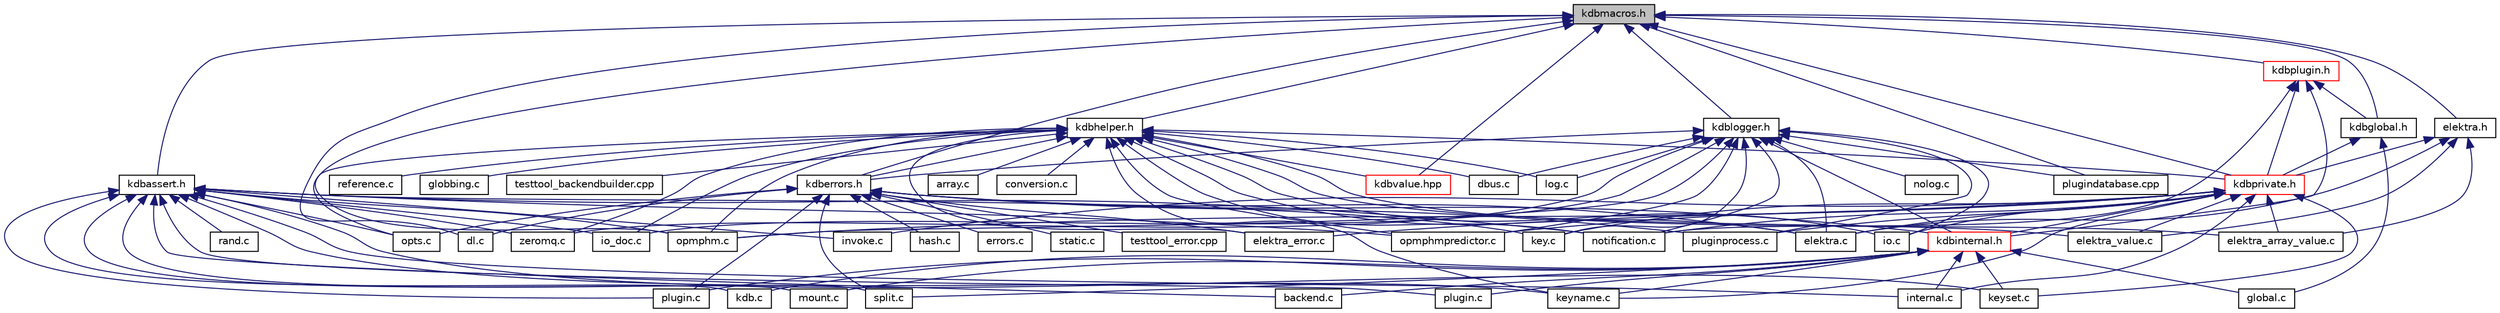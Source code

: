 digraph "kdbmacros.h"
{
 // LATEX_PDF_SIZE
  edge [fontname="Helvetica",fontsize="10",labelfontname="Helvetica",labelfontsize="10"];
  node [fontname="Helvetica",fontsize="10",shape=record];
  Node1 [label="kdbmacros.h",height=0.2,width=0.4,color="black", fillcolor="grey75", style="filled", fontcolor="black",tooltip="Macros by Elektra."];
  Node1 -> Node2 [dir="back",color="midnightblue",fontsize="10",style="solid"];
  Node2 [label="opmphm.c",height=0.2,width=0.4,color="black", fillcolor="white", style="filled",URL="$opmphm_8c.html",tooltip="The Order Preserving Minimal Perfect Hash Map."];
  Node1 -> Node3 [dir="back",color="midnightblue",fontsize="10",style="solid"];
  Node3 [label="dl.c",height=0.2,width=0.4,color="black", fillcolor="white", style="filled",URL="$dl_8c.html",tooltip="Loading modules under linux."];
  Node1 -> Node4 [dir="back",color="midnightblue",fontsize="10",style="solid"];
  Node4 [label="plugindatabase.cpp",height=0.2,width=0.4,color="black", fillcolor="white", style="filled",URL="$plugindatabase_8cpp.html",tooltip="Implementation of PluginDatabase(s)"];
  Node1 -> Node5 [dir="back",color="midnightblue",fontsize="10",style="solid"];
  Node5 [label="elektra.h",height=0.2,width=0.4,color="black", fillcolor="white", style="filled",URL="$elektra_8h.html",tooltip="Elektra High Level API."];
  Node5 -> Node6 [dir="back",color="midnightblue",fontsize="10",style="solid"];
  Node6 [label="elektra.c",height=0.2,width=0.4,color="black", fillcolor="white", style="filled",URL="$elektra_8c.html",tooltip="Elektra High Level API."];
  Node5 -> Node7 [dir="back",color="midnightblue",fontsize="10",style="solid"];
  Node7 [label="elektra_array_value.c",height=0.2,width=0.4,color="black", fillcolor="white", style="filled",URL="$elektra__array__value_8c.html",tooltip="Elektra High Level API."];
  Node5 -> Node8 [dir="back",color="midnightblue",fontsize="10",style="solid"];
  Node8 [label="elektra_value.c",height=0.2,width=0.4,color="black", fillcolor="white", style="filled",URL="$elektra__value_8c.html",tooltip="Elektra High Level API."];
  Node5 -> Node9 [dir="back",color="midnightblue",fontsize="10",style="solid"];
  Node9 [label="kdbprivate.h",height=0.2,width=0.4,color="red", fillcolor="white", style="filled",URL="$kdbprivate_8h.html",tooltip="Private declarations."];
  Node9 -> Node11 [dir="back",color="midnightblue",fontsize="10",style="solid"];
  Node11 [label="internal.c",height=0.2,width=0.4,color="black", fillcolor="white", style="filled",URL="$internal_8c.html",tooltip="Internal methods for Elektra."];
  Node9 -> Node12 [dir="back",color="midnightblue",fontsize="10",style="solid"];
  Node12 [label="key.c",height=0.2,width=0.4,color="black", fillcolor="white", style="filled",URL="$key_8c.html",tooltip="Methods for Key manipulation."];
  Node9 -> Node15 [dir="back",color="midnightblue",fontsize="10",style="solid"];
  Node15 [label="keyname.c",height=0.2,width=0.4,color="black", fillcolor="white", style="filled",URL="$elektra_2keyname_8c.html",tooltip="Methods for Key name manipulation."];
  Node9 -> Node16 [dir="back",color="midnightblue",fontsize="10",style="solid"];
  Node16 [label="keyset.c",height=0.2,width=0.4,color="black", fillcolor="white", style="filled",URL="$keyset_8c.html",tooltip="Methods for key sets."];
  Node9 -> Node2 [dir="back",color="midnightblue",fontsize="10",style="solid"];
  Node9 -> Node19 [dir="back",color="midnightblue",fontsize="10",style="solid"];
  Node19 [label="opmphmpredictor.c",height=0.2,width=0.4,color="black", fillcolor="white", style="filled",URL="$opmphmpredictor_8c.html",tooltip="The Order Preserving Minimal Perfect Hash Map Predictor."];
  Node9 -> Node6 [dir="back",color="midnightblue",fontsize="10",style="solid"];
  Node9 -> Node7 [dir="back",color="midnightblue",fontsize="10",style="solid"];
  Node9 -> Node21 [dir="back",color="midnightblue",fontsize="10",style="solid"];
  Node21 [label="elektra_error.c",height=0.2,width=0.4,color="black", fillcolor="white", style="filled",URL="$elektra__error_8c.html",tooltip="The error module of the High level API."];
  Node9 -> Node8 [dir="back",color="midnightblue",fontsize="10",style="solid"];
  Node9 -> Node22 [dir="back",color="midnightblue",fontsize="10",style="solid"];
  Node22 [label="invoke.c",height=0.2,width=0.4,color="black", fillcolor="white", style="filled",URL="$invoke_8c.html",tooltip="Library for invoking exported plugin functions."];
  Node9 -> Node23 [dir="back",color="midnightblue",fontsize="10",style="solid"];
  Node23 [label="io.c",height=0.2,width=0.4,color="black", fillcolor="white", style="filled",URL="$io_8c.html",tooltip="Implementation of I/O functions as defined in kdbio.h."];
  Node9 -> Node25 [dir="back",color="midnightblue",fontsize="10",style="solid"];
  Node25 [label="notification.c",height=0.2,width=0.4,color="black", fillcolor="white", style="filled",URL="$notification_8c.html",tooltip="Implementation of notification functions as defined in kdbnotification.h."];
  Node9 -> Node26 [dir="back",color="midnightblue",fontsize="10",style="solid"];
  Node26 [label="pluginprocess.c",height=0.2,width=0.4,color="black", fillcolor="white", style="filled",URL="$pluginprocess_8c.html",tooltip="Source for the pluginprocess library."];
  Node9 -> Node38 [dir="back",color="midnightblue",fontsize="10",style="solid"];
  Node38 [label="kdbinternal.h",height=0.2,width=0.4,color="red", fillcolor="white", style="filled",URL="$kdbinternal_8h.html",tooltip="Includes most internal header files."];
  Node38 -> Node39 [dir="back",color="midnightblue",fontsize="10",style="solid"];
  Node39 [label="backend.c",height=0.2,width=0.4,color="black", fillcolor="white", style="filled",URL="$backend_8c.html",tooltip="Everything related to a backend."];
  Node38 -> Node40 [dir="back",color="midnightblue",fontsize="10",style="solid"];
  Node40 [label="global.c",height=0.2,width=0.4,color="black", fillcolor="white", style="filled",URL="$global_8c.html",tooltip="Helpers for global plugins."];
  Node38 -> Node11 [dir="back",color="midnightblue",fontsize="10",style="solid"];
  Node38 -> Node41 [dir="back",color="midnightblue",fontsize="10",style="solid"];
  Node41 [label="kdb.c",height=0.2,width=0.4,color="black", fillcolor="white", style="filled",URL="$kdb_8c.html",tooltip="Low level functions for access the Key Database."];
  Node38 -> Node15 [dir="back",color="midnightblue",fontsize="10",style="solid"];
  Node38 -> Node16 [dir="back",color="midnightblue",fontsize="10",style="solid"];
  Node38 -> Node42 [dir="back",color="midnightblue",fontsize="10",style="solid"];
  Node42 [label="mount.c",height=0.2,width=0.4,color="black", fillcolor="white", style="filled",URL="$mount_8c.html",tooltip="Internals of mount functionality."];
  Node38 -> Node43 [dir="back",color="midnightblue",fontsize="10",style="solid"];
  Node43 [label="plugin.c",height=0.2,width=0.4,color="black", fillcolor="white", style="filled",URL="$elektra_2plugin_8c.html",tooltip="Interna of plugin functionality."];
  Node38 -> Node44 [dir="back",color="midnightblue",fontsize="10",style="solid"];
  Node44 [label="split.c",height=0.2,width=0.4,color="black", fillcolor="white", style="filled",URL="$split_8c.html",tooltip="Interna of splitting functionality."];
  Node38 -> Node46 [dir="back",color="midnightblue",fontsize="10",style="solid"];
  Node46 [label="plugin.c",height=0.2,width=0.4,color="black", fillcolor="white", style="filled",URL="$plugin_2plugin_8c.html",tooltip="Access plugin handle."];
  Node1 -> Node47 [dir="back",color="midnightblue",fontsize="10",style="solid"];
  Node47 [label="kdbassert.h",height=0.2,width=0.4,color="black", fillcolor="white", style="filled",URL="$kdbassert_8h.html",tooltip="Assertions macros."];
  Node47 -> Node39 [dir="back",color="midnightblue",fontsize="10",style="solid"];
  Node47 -> Node11 [dir="back",color="midnightblue",fontsize="10",style="solid"];
  Node47 -> Node41 [dir="back",color="midnightblue",fontsize="10",style="solid"];
  Node47 -> Node12 [dir="back",color="midnightblue",fontsize="10",style="solid"];
  Node47 -> Node15 [dir="back",color="midnightblue",fontsize="10",style="solid"];
  Node47 -> Node16 [dir="back",color="midnightblue",fontsize="10",style="solid"];
  Node47 -> Node42 [dir="back",color="midnightblue",fontsize="10",style="solid"];
  Node47 -> Node2 [dir="back",color="midnightblue",fontsize="10",style="solid"];
  Node47 -> Node19 [dir="back",color="midnightblue",fontsize="10",style="solid"];
  Node47 -> Node43 [dir="back",color="midnightblue",fontsize="10",style="solid"];
  Node47 -> Node48 [dir="back",color="midnightblue",fontsize="10",style="solid"];
  Node48 [label="rand.c",height=0.2,width=0.4,color="black", fillcolor="white", style="filled",URL="$rand_8c.html",tooltip="Rand for Elektra."];
  Node47 -> Node44 [dir="back",color="midnightblue",fontsize="10",style="solid"];
  Node47 -> Node22 [dir="back",color="midnightblue",fontsize="10",style="solid"];
  Node47 -> Node49 [dir="back",color="midnightblue",fontsize="10",style="solid"];
  Node49 [label="zeromq.c",height=0.2,width=0.4,color="black", fillcolor="white", style="filled",URL="$zeromq_8c.html",tooltip="I/O Adapter for D-Bus."];
  Node47 -> Node25 [dir="back",color="midnightblue",fontsize="10",style="solid"];
  Node47 -> Node50 [dir="back",color="midnightblue",fontsize="10",style="solid"];
  Node50 [label="opts.c",height=0.2,width=0.4,color="black", fillcolor="white", style="filled",URL="$opts_8c.html",tooltip="Support library used by plugin gopts."];
  Node47 -> Node46 [dir="back",color="midnightblue",fontsize="10",style="solid"];
  Node47 -> Node51 [dir="back",color="midnightblue",fontsize="10",style="solid"];
  Node51 [label="io_doc.c",height=0.2,width=0.4,color="black", fillcolor="white", style="filled",URL="$io__doc_8c.html",tooltip="I/O example binding."];
  Node1 -> Node52 [dir="back",color="midnightblue",fontsize="10",style="solid"];
  Node52 [label="kdberrors.h",height=0.2,width=0.4,color="black", fillcolor="white", style="filled",URL="$kdberrors_8h.html",tooltip="Provides all macros and definitions which are used for emitting error or warnings."];
  Node52 -> Node53 [dir="back",color="midnightblue",fontsize="10",style="solid"];
  Node53 [label="hash.c",height=0.2,width=0.4,color="black", fillcolor="white", style="filled",URL="$hash_8c.html",tooltip="Provides functions to hash Elektra data structures."];
  Node52 -> Node54 [dir="back",color="midnightblue",fontsize="10",style="solid"];
  Node54 [label="errors.c",height=0.2,width=0.4,color="black", fillcolor="white", style="filled",URL="$errors_8c.html",tooltip="Used for writing the error/warning information into a key to be used for emitting messages to the use..."];
  Node52 -> Node43 [dir="back",color="midnightblue",fontsize="10",style="solid"];
  Node52 -> Node44 [dir="back",color="midnightblue",fontsize="10",style="solid"];
  Node52 -> Node6 [dir="back",color="midnightblue",fontsize="10",style="solid"];
  Node52 -> Node21 [dir="back",color="midnightblue",fontsize="10",style="solid"];
  Node52 -> Node3 [dir="back",color="midnightblue",fontsize="10",style="solid"];
  Node52 -> Node55 [dir="back",color="midnightblue",fontsize="10",style="solid"];
  Node55 [label="static.c",height=0.2,width=0.4,color="black", fillcolor="white", style="filled",URL="$static_8c.html",tooltip=" "];
  Node52 -> Node50 [dir="back",color="midnightblue",fontsize="10",style="solid"];
  Node52 -> Node26 [dir="back",color="midnightblue",fontsize="10",style="solid"];
  Node52 -> Node56 [dir="back",color="midnightblue",fontsize="10",style="solid"];
  Node56 [label="testtool_error.cpp",height=0.2,width=0.4,color="black", fillcolor="white", style="filled",URL="$testtool__error_8cpp.html",tooltip="Tests for the errors and warnings."];
  Node52 -> Node38 [dir="back",color="midnightblue",fontsize="10",style="solid"];
  Node1 -> Node57 [dir="back",color="midnightblue",fontsize="10",style="solid"];
  Node57 [label="kdbglobal.h",height=0.2,width=0.4,color="black", fillcolor="white", style="filled",URL="$kdbglobal_8h.html",tooltip="Defines for global plugins."];
  Node57 -> Node40 [dir="back",color="midnightblue",fontsize="10",style="solid"];
  Node57 -> Node9 [dir="back",color="midnightblue",fontsize="10",style="solid"];
  Node1 -> Node58 [dir="back",color="midnightblue",fontsize="10",style="solid"];
  Node58 [label="kdbhelper.h",height=0.2,width=0.4,color="black", fillcolor="white", style="filled",URL="$kdbhelper_8h.html",tooltip="Helper for memory management."];
  Node58 -> Node59 [dir="back",color="midnightblue",fontsize="10",style="solid"];
  Node59 [label="array.c",height=0.2,width=0.4,color="black", fillcolor="white", style="filled",URL="$array_8c.html",tooltip="Array methods."];
  Node58 -> Node60 [dir="back",color="midnightblue",fontsize="10",style="solid"];
  Node60 [label="conversion.c",height=0.2,width=0.4,color="black", fillcolor="white", style="filled",URL="$conversion_8c.html",tooltip="Elektra High Level API."];
  Node58 -> Node61 [dir="back",color="midnightblue",fontsize="10",style="solid"];
  Node61 [label="reference.c",height=0.2,width=0.4,color="black", fillcolor="white", style="filled",URL="$reference_8c.html",tooltip="Reference methods."];
  Node58 -> Node15 [dir="back",color="midnightblue",fontsize="10",style="solid"];
  Node58 -> Node62 [dir="back",color="midnightblue",fontsize="10",style="solid"];
  Node62 [label="log.c",height=0.2,width=0.4,color="black", fillcolor="white", style="filled",URL="$log_8c.html",tooltip="Non-C99 Logger Implementation."];
  Node58 -> Node2 [dir="back",color="midnightblue",fontsize="10",style="solid"];
  Node58 -> Node19 [dir="back",color="midnightblue",fontsize="10",style="solid"];
  Node58 -> Node63 [dir="back",color="midnightblue",fontsize="10",style="solid"];
  Node63 [label="globbing.c",height=0.2,width=0.4,color="black", fillcolor="white", style="filled",URL="$globbing_8c.html",tooltip="Library for performing globbing on keynames."];
  Node58 -> Node6 [dir="back",color="midnightblue",fontsize="10",style="solid"];
  Node58 -> Node7 [dir="back",color="midnightblue",fontsize="10",style="solid"];
  Node58 -> Node21 [dir="back",color="midnightblue",fontsize="10",style="solid"];
  Node58 -> Node8 [dir="back",color="midnightblue",fontsize="10",style="solid"];
  Node58 -> Node64 [dir="back",color="midnightblue",fontsize="10",style="solid"];
  Node64 [label="dbus.c",height=0.2,width=0.4,color="black", fillcolor="white", style="filled",URL="$dbus_8c.html",tooltip="I/O Adapter for D-Bus."];
  Node58 -> Node49 [dir="back",color="midnightblue",fontsize="10",style="solid"];
  Node58 -> Node23 [dir="back",color="midnightblue",fontsize="10",style="solid"];
  Node58 -> Node25 [dir="back",color="midnightblue",fontsize="10",style="solid"];
  Node58 -> Node50 [dir="back",color="midnightblue",fontsize="10",style="solid"];
  Node58 -> Node65 [dir="back",color="midnightblue",fontsize="10",style="solid"];
  Node65 [label="testtool_backendbuilder.cpp",height=0.2,width=0.4,color="black", fillcolor="white", style="filled",URL="$testtool__backendbuilder_8cpp.html",tooltip="Tests for the Backend builder class."];
  Node58 -> Node52 [dir="back",color="midnightblue",fontsize="10",style="solid"];
  Node58 -> Node9 [dir="back",color="midnightblue",fontsize="10",style="solid"];
  Node58 -> Node66 [dir="back",color="midnightblue",fontsize="10",style="solid"];
  Node66 [label="kdbvalue.hpp",height=0.2,width=0.4,color="red", fillcolor="white", style="filled",URL="$kdbvalue_8hpp.html",tooltip=" "];
  Node58 -> Node51 [dir="back",color="midnightblue",fontsize="10",style="solid"];
  Node1 -> Node69 [dir="back",color="midnightblue",fontsize="10",style="solid"];
  Node69 [label="kdblogger.h",height=0.2,width=0.4,color="black", fillcolor="white", style="filled",URL="$kdblogger_8h.html",tooltip="Logger Interface."];
  Node69 -> Node12 [dir="back",color="midnightblue",fontsize="10",style="solid"];
  Node69 -> Node62 [dir="back",color="midnightblue",fontsize="10",style="solid"];
  Node69 -> Node70 [dir="back",color="midnightblue",fontsize="10",style="solid"];
  Node70 [label="nolog.c",height=0.2,width=0.4,color="black", fillcolor="white", style="filled",URL="$nolog_8c.html",tooltip="C99-compatible Fake Logger Implementation."];
  Node69 -> Node2 [dir="back",color="midnightblue",fontsize="10",style="solid"];
  Node69 -> Node19 [dir="back",color="midnightblue",fontsize="10",style="solid"];
  Node69 -> Node6 [dir="back",color="midnightblue",fontsize="10",style="solid"];
  Node69 -> Node64 [dir="back",color="midnightblue",fontsize="10",style="solid"];
  Node69 -> Node49 [dir="back",color="midnightblue",fontsize="10",style="solid"];
  Node69 -> Node23 [dir="back",color="midnightblue",fontsize="10",style="solid"];
  Node69 -> Node25 [dir="back",color="midnightblue",fontsize="10",style="solid"];
  Node69 -> Node26 [dir="back",color="midnightblue",fontsize="10",style="solid"];
  Node69 -> Node4 [dir="back",color="midnightblue",fontsize="10",style="solid"];
  Node69 -> Node52 [dir="back",color="midnightblue",fontsize="10",style="solid"];
  Node69 -> Node38 [dir="back",color="midnightblue",fontsize="10",style="solid"];
  Node69 -> Node51 [dir="back",color="midnightblue",fontsize="10",style="solid"];
  Node1 -> Node71 [dir="back",color="midnightblue",fontsize="10",style="solid"];
  Node71 [label="kdbplugin.h",height=0.2,width=0.4,color="red", fillcolor="white", style="filled",URL="$kdbplugin_8h.html",tooltip="Methods for plugin programing."];
  Node71 -> Node25 [dir="back",color="midnightblue",fontsize="10",style="solid"];
  Node71 -> Node57 [dir="back",color="midnightblue",fontsize="10",style="solid"];
  Node71 -> Node38 [dir="back",color="midnightblue",fontsize="10",style="solid"];
  Node71 -> Node9 [dir="back",color="midnightblue",fontsize="10",style="solid"];
  Node1 -> Node9 [dir="back",color="midnightblue",fontsize="10",style="solid"];
  Node1 -> Node66 [dir="back",color="midnightblue",fontsize="10",style="solid"];
}
